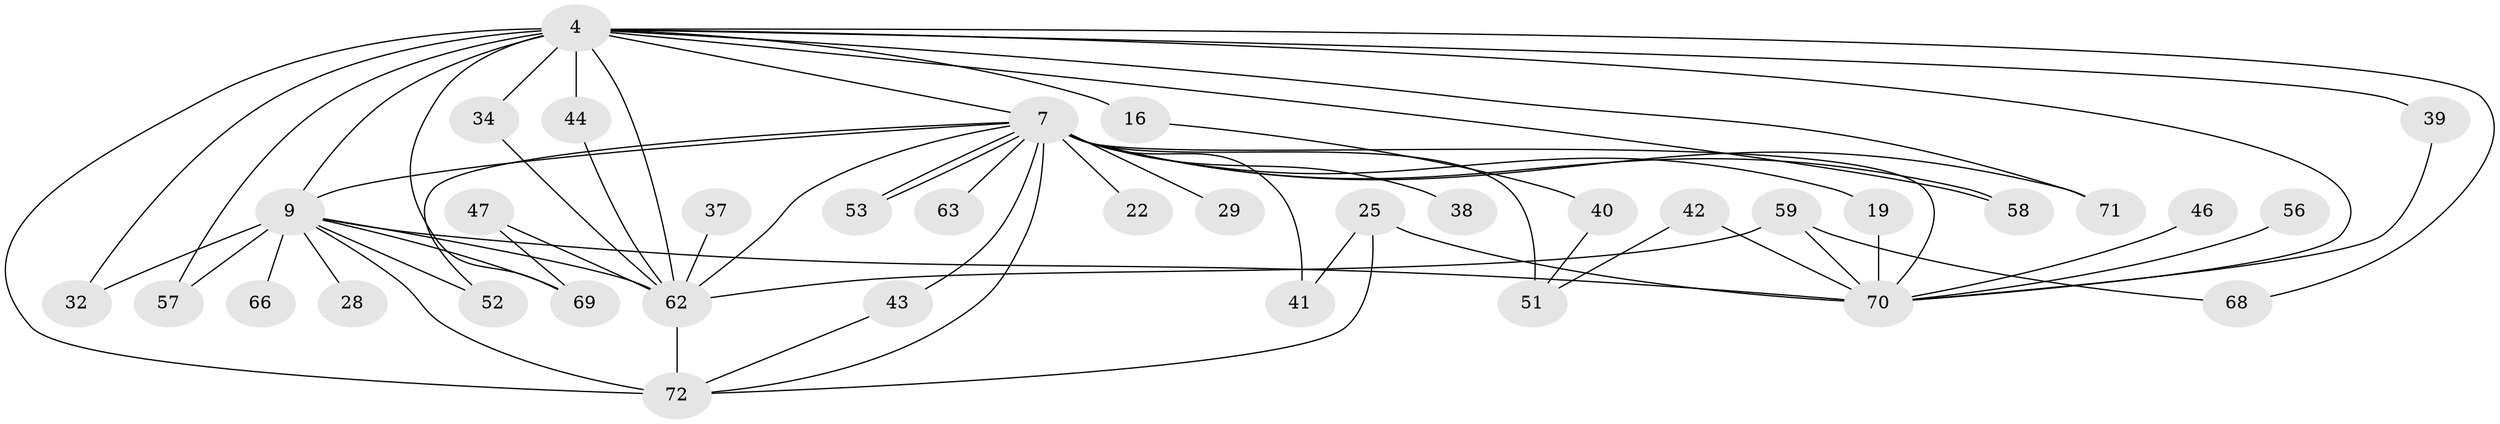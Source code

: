 // original degree distribution, {17: 0.013888888888888888, 21: 0.027777777777777776, 12: 0.013888888888888888, 18: 0.013888888888888888, 13: 0.013888888888888888, 24: 0.013888888888888888, 15: 0.013888888888888888, 11: 0.013888888888888888, 16: 0.013888888888888888, 6: 0.013888888888888888, 5: 0.06944444444444445, 3: 0.18055555555555555, 4: 0.09722222222222222, 2: 0.5}
// Generated by graph-tools (version 1.1) at 2025/44/03/09/25 04:44:19]
// undirected, 36 vertices, 62 edges
graph export_dot {
graph [start="1"]
  node [color=gray90,style=filled];
  4 [super="+2"];
  7 [super="+6"];
  9 [super="+3+8"];
  16;
  19;
  22;
  25 [super="+23"];
  28;
  29;
  32;
  34 [super="+15"];
  37;
  38;
  39;
  40;
  41;
  42;
  43;
  44;
  46;
  47;
  51 [super="+31"];
  52;
  53;
  56 [super="+17"];
  57 [super="+27"];
  58 [super="+36"];
  59 [super="+50"];
  62 [super="+21+35+18+24+60"];
  63;
  66;
  68;
  69 [super="+12+54"];
  70 [super="+30+45+64"];
  71 [super="+65"];
  72 [super="+67+33+61+49"];
  4 -- 7 [weight=4];
  4 -- 9 [weight=8];
  4 -- 16 [weight=2];
  4 -- 39;
  4 -- 44;
  4 -- 68;
  4 -- 69 [weight=2];
  4 -- 71;
  4 -- 32;
  4 -- 34 [weight=2];
  4 -- 57 [weight=2];
  4 -- 58;
  4 -- 62 [weight=3];
  4 -- 72 [weight=3];
  4 -- 70 [weight=5];
  7 -- 9 [weight=8];
  7 -- 19;
  7 -- 22 [weight=2];
  7 -- 29 [weight=2];
  7 -- 38 [weight=2];
  7 -- 43;
  7 -- 51 [weight=3];
  7 -- 53;
  7 -- 53;
  7 -- 63 [weight=2];
  7 -- 71 [weight=2];
  7 -- 41;
  7 -- 52;
  7 -- 58 [weight=2];
  7 -- 62 [weight=3];
  7 -- 72;
  7 -- 70 [weight=6];
  9 -- 52;
  9 -- 32;
  9 -- 66 [weight=2];
  9 -- 57;
  9 -- 69 [weight=2];
  9 -- 70 [weight=11];
  9 -- 72;
  9 -- 28 [weight=2];
  9 -- 62 [weight=2];
  16 -- 40;
  19 -- 70;
  25 -- 41;
  25 -- 72;
  25 -- 70 [weight=2];
  34 -- 62 [weight=2];
  37 -- 62 [weight=2];
  39 -- 70;
  40 -- 51;
  42 -- 51;
  42 -- 70;
  43 -- 72;
  44 -- 62;
  46 -- 70;
  47 -- 69;
  47 -- 62;
  56 -- 70 [weight=3];
  59 -- 62;
  59 -- 68;
  59 -- 70 [weight=2];
  62 -- 72 [weight=3];
}
